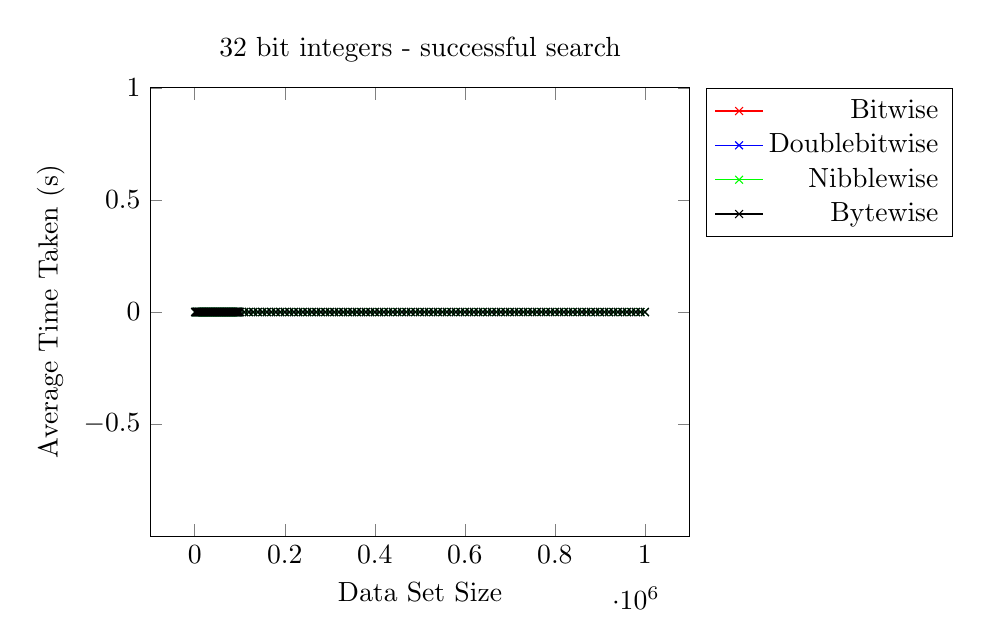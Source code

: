 \begin{tikzpicture}
\begin{axis}[
legend style={
        cells={anchor=east},
            legend pos=outer north east,
},
xlabel=Data Set Size,
ylabel=Average Time Taken (s),
title=32 bit integers - successful search]
\addplot[color=red,mark=x] coordinates {
(1000,0.0)
(2000,0.0)
(3000,0.0)
(4000,0.0)
(5000,0.0)
(6000,0.0)
(7000,0.0)
(8000,0.0)
(9000,0.0)
(10000,0.0)
(11000,0.0)
(12000,0.0)
(13000,0.0)
(14000,0.0)
(15000,0.0)
(16000,0.0)
(17000,0.0)
(18000,0.0)
(19000,0.0)
(20000,0.0)
(21000,0.0)
(22000,0.0)
(23000,0.0)
(24000,0.0)
(25000,0.0)
(26000,0.0)
(27000,0.0)
(28000,0.0)
(29000,0.0)
(30000,0.0)
(31000,0.0)
(32000,0.0)
(33000,0.0)
(34000,0.0)
(35000,0.0)
(36000,0.0)
(37000,0.0)
(38000,0.0)
(39000,0.0)
(40000,0.0)
(41000,0.0)
(42000,0.0)
(43000,0.0)
(44000,0.0)
(45000,0.0)
(46000,0.0)
(47000,0.0)
(48000,0.0)
(49000,0.0)
(50000,0.0)
(51000,0.0)
(52000,0.0)
(53000,0.0)
(54000,0.0)
(55000,0.0)
(56000,0.0)
(57000,0.0)
(58000,0.0)
(59000,0.0)
(60000,0.0)
(61000,0.0)
(62000,0.0)
(63000,0.0)
(64000,0.0)
(65000,0.0)
(66000,0.0)
(67000,0.0)
(68000,0.0)
(69000,0.0)
(70000,0.0)
(71000,0.0)
(72000,0.0)
(73000,0.0)
(74000,0.0)
(75000,0.0)
(76000,0.0)
(77000,0.0)
(78000,0.0)
(79000,0.0)
(80000,0.0)
(81000,0.0)
(82000,0.0)
(83000,0.0)
(84000,0.0)
(85000,0.0)
(86000,0.0)
(87000,0.0)
(88000,0.0)
(89000,0.0)
(90000,0.0)
(91000,0.0)
(92000,0.0)
(93000,0.0)
(94000,0.0)
(95000,0.0)
(96000,0.0)
(97000,0.0)
(98000,0.0)
(99000,0.0)
(100000,0.0)
(110000,0.0)
(120000,0.0)
(130000,0.0)
(140000,0.0)
(150000,0.0)
(160000,0.0)
(170000,0.0)
(180000,0.0)
(190000,0.0)
(200000,0.0)
(210000,0.0)
(220000,0.0)
(230000,0.0)
(240000,0.0)
(250000,0.0)
(260000,0.0)
(270000,0.0)
(280000,0.0)
(290000,0.0)
(300000,0.0)
(310000,0.0)
(320000,0.0)
(330000,0.0)
(340000,0.0)
(350000,0.0)
(360000,0.0)
(370000,0.0)
(380000,0.0)
(390000,0.0)
(400000,0.0)
(410000,0.0)
(420000,0.0)
(430000,0.0)
(440000,0.0)
(450000,0.0)
(460000,0.0)
(470000,0.0)
(480000,0.0)
(490000,0.0)
(500000,0.0)
(510000,0.0)
(520000,0.0)
(530000,0.0)
(540000,0.0)
(550000,0.0)
(560000,0.0)
(570000,0.0)
(580000,0.0)
(590000,0.0)
(600000,0.0)
(610000,0.0)
(620000,0.0)
(630000,0.0)
(640000,0.0)
(650000,0.0)
(660000,0.0)
(670000,0.0)
(680000,0.0)
(690000,0.0)
(700000,0.0)
(710000,0.0)
(720000,0.0)
(730000,0.0)
(740000,0.0)
(750000,0.0)
(760000,0.0)
(770000,0.0)
(780000,0.0)
(790000,0.0)
(800000,0.0)
(810000,0.0)
(820000,0.0)
(830000,0.0)
(840000,0.0)
(850000,0.0)
(860000,0.0)
(870000,0.0)
(880000,0.0)
(890000,0.0)
(900000,0.0)
(910000,0.0)
(920000,0.0)
(930000,0.0)
(940000,0.0)
(950000,0.0)
(960000,0.0)
(970000,0.0)
(980000,0.0)
(990000,0.0)
(1000000,0.0)
};
\addlegendentry{Bitwise}
\addplot[color=blue,mark=x] coordinates {
(1000,0.0)
(2000,0.0)
(3000,0.0)
(4000,0.0)
(5000,0.0)
(6000,0.0)
(7000,0.0)
(8000,0.0)
(9000,0.0)
(10000,0.0)
(11000,0.0)
(12000,0.0)
(13000,0.0)
(14000,0.0)
(15000,0.0)
(16000,0.0)
(17000,0.0)
(18000,0.0)
(19000,0.0)
(20000,0.0)
(21000,0.0)
(22000,0.0)
(23000,0.0)
(24000,0.0)
(25000,0.0)
(26000,0.0)
(27000,0.0)
(28000,0.0)
(29000,0.0)
(30000,0.0)
(31000,0.0)
(32000,0.0)
(33000,0.0)
(34000,0.0)
(35000,0.0)
(36000,0.0)
(37000,0.0)
(38000,0.0)
(39000,0.0)
(40000,0.0)
(41000,0.0)
(42000,0.0)
(43000,0.0)
(44000,0.0)
(45000,0.0)
(46000,0.0)
(47000,0.0)
(48000,0.0)
(49000,0.0)
(50000,0.0)
(51000,0.0)
(52000,0.0)
(53000,0.0)
(54000,0.0)
(55000,0.0)
(56000,0.0)
(57000,0.0)
(58000,0.0)
(59000,0.0)
(60000,0.0)
(61000,0.0)
(62000,0.0)
(63000,0.0)
(64000,0.0)
(65000,0.0)
(66000,0.0)
(67000,0.0)
(68000,0.0)
(69000,0.0)
(70000,0.0)
(71000,0.0)
(72000,0.0)
(73000,0.0)
(74000,0.0)
(75000,0.0)
(76000,0.0)
(77000,0.0)
(78000,0.0)
(79000,0.0)
(80000,0.0)
(81000,0.0)
(82000,0.0)
(83000,0.0)
(84000,0.0)
(85000,0.0)
(86000,0.0)
(87000,0.0)
(88000,0.0)
(89000,0.0)
(90000,0.0)
(91000,0.0)
(92000,0.0)
(93000,0.0)
(94000,0.0)
(95000,0.0)
(96000,0.0)
(97000,0.0)
(98000,0.0)
(99000,0.0)
(100000,0.0)
(110000,0.0)
(120000,0.0)
(130000,0.0)
(140000,0.0)
(150000,0.0)
(160000,0.0)
(170000,0.0)
(180000,0.0)
(190000,0.0)
(200000,0.0)
(210000,0.0)
(220000,0.0)
(230000,0.0)
(240000,0.0)
(250000,0.0)
(260000,0.0)
(270000,0.0)
(280000,0.0)
(290000,0.0)
(300000,0.0)
(310000,0.0)
(320000,0.0)
(330000,0.0)
(340000,0.0)
(350000,0.0)
(360000,0.0)
(370000,0.0)
(380000,0.0)
(390000,0.0)
(400000,0.0)
(410000,0.0)
(420000,0.0)
(430000,0.0)
(440000,0.0)
(450000,0.0)
(460000,0.0)
(470000,0.0)
(480000,0.0)
(490000,0.0)
(500000,0.0)
(510000,0.0)
(520000,0.0)
(530000,0.0)
(540000,0.0)
(550000,0.0)
(560000,0.0)
(570000,0.0)
(580000,0.0)
(590000,0.0)
(600000,0.0)
(610000,0.0)
(620000,0.0)
(630000,0.0)
(640000,0.0)
(650000,0.0)
(660000,0.0)
(670000,0.0)
(680000,0.0)
(690000,0.0)
(700000,0.0)
(710000,0.0)
(720000,0.0)
(730000,0.0)
(740000,0.0)
(750000,0.0)
(760000,0.0)
(770000,0.0)
(780000,0.0)
(790000,0.0)
(800000,0.0)
(810000,0.0)
(820000,0.0)
(830000,0.0)
(840000,0.0)
(850000,0.0)
(860000,0.0)
(870000,0.0)
(880000,0.0)
(890000,0.0)
(900000,0.0)
(910000,0.0)
(920000,0.0)
(930000,0.0)
(940000,0.0)
(950000,0.0)
(960000,0.0)
(970000,0.0)
(980000,0.0)
(990000,0.0)
(1000000,0.0)
};
\addlegendentry{Doublebitwise}
\addplot[color=green,mark=x] coordinates {
(1000,0.0)
(2000,0.0)
(3000,0.0)
(4000,0.0)
(5000,0.0)
(6000,0.0)
(7000,0.0)
(8000,0.0)
(9000,0.0)
(10000,0.0)
(11000,0.0)
(12000,0.0)
(13000,0.0)
(14000,0.0)
(15000,0.0)
(16000,0.0)
(17000,0.0)
(18000,0.0)
(19000,0.0)
(20000,0.0)
(21000,0.0)
(22000,0.0)
(23000,0.0)
(24000,0.0)
(25000,0.0)
(26000,0.0)
(27000,0.0)
(28000,0.0)
(29000,0.0)
(30000,0.0)
(31000,0.0)
(32000,0.0)
(33000,0.0)
(34000,0.0)
(35000,0.0)
(36000,0.0)
(37000,0.0)
(38000,0.0)
(39000,0.0)
(40000,0.0)
(41000,0.0)
(42000,0.0)
(43000,0.0)
(44000,0.0)
(45000,0.0)
(46000,0.0)
(47000,0.0)
(48000,0.0)
(49000,0.0)
(50000,0.0)
(51000,0.0)
(52000,0.0)
(53000,0.0)
(54000,0.0)
(55000,0.0)
(56000,0.0)
(57000,0.0)
(58000,0.0)
(59000,0.0)
(60000,0.0)
(61000,0.0)
(62000,0.0)
(63000,0.0)
(64000,0.0)
(65000,0.0)
(66000,0.0)
(67000,0.0)
(68000,0.0)
(69000,0.0)
(70000,0.0)
(71000,0.0)
(72000,0.0)
(73000,0.0)
(74000,0.0)
(75000,0.0)
(76000,0.0)
(77000,0.0)
(78000,0.0)
(79000,0.0)
(80000,0.0)
(81000,0.0)
(82000,0.0)
(83000,0.0)
(84000,0.0)
(85000,0.0)
(86000,0.0)
(87000,0.0)
(88000,0.0)
(89000,0.0)
(90000,0.0)
(91000,0.0)
(92000,0.0)
(93000,0.0)
(94000,0.0)
(95000,0.0)
(96000,0.0)
(97000,0.0)
(98000,0.0)
(99000,0.0)
(100000,0.0)
(110000,0.0)
(120000,0.0)
(130000,0.0)
(140000,0.0)
(150000,0.0)
(160000,0.0)
(170000,0.0)
(180000,0.0)
(190000,0.0)
(200000,0.0)
(210000,0.0)
(220000,0.0)
(230000,0.0)
(240000,0.0)
(250000,0.0)
(260000,0.0)
(270000,0.0)
(280000,0.0)
(290000,0.0)
(300000,0.0)
(310000,0.0)
(320000,0.0)
(330000,0.0)
(340000,0.0)
(350000,0.0)
(360000,0.0)
(370000,0.0)
(380000,0.0)
(390000,0.0)
(400000,0.0)
(410000,0.0)
(420000,0.0)
(430000,0.0)
(440000,0.0)
(450000,0.0)
(460000,0.0)
(470000,0.0)
(480000,0.0)
(490000,0.0)
(500000,0.0)
(510000,0.0)
(520000,0.0)
(530000,0.0)
(540000,0.0)
(550000,0.0)
(560000,0.0)
(570000,0.0)
(580000,0.0)
(590000,0.0)
(600000,0.0)
(610000,0.0)
(620000,0.0)
(630000,0.0)
(640000,0.0)
(650000,0.0)
(660000,0.0)
(670000,0.0)
(680000,0.0)
(690000,0.0)
(700000,0.0)
(710000,0.0)
(720000,0.0)
(730000,0.0)
(740000,0.0)
(750000,0.0)
(760000,0.0)
(770000,0.0)
(780000,0.0)
(790000,0.0)
(800000,0.0)
(810000,0.0)
(820000,0.0)
(830000,0.0)
(840000,0.0)
(850000,0.0)
(860000,0.0)
(870000,0.0)
(880000,0.0)
(890000,0.0)
(900000,0.0)
(910000,0.0)
(920000,0.0)
(930000,0.0)
(940000,0.0)
(950000,0.0)
(960000,0.0)
(970000,0.0)
(980000,0.0)
(990000,0.0)
(1000000,0.0)
};
\addlegendentry{Nibblewise}
\addplot[color=black,mark=x] coordinates {
(1000,0.0)
(2000,0.0)
(3000,0.0)
(4000,0.0)
(5000,0.0)
(6000,0.0)
(7000,0.0)
(8000,0.0)
(9000,0.0)
(10000,0.0)
(11000,0.0)
(12000,0.0)
(13000,0.0)
(14000,0.0)
(15000,0.0)
(16000,0.0)
(17000,0.0)
(18000,0.0)
(19000,0.0)
(20000,0.0)
(21000,0.0)
(22000,0.0)
(23000,0.0)
(24000,0.0)
(25000,0.0)
(26000,0.0)
(27000,0.0)
(28000,0.0)
(29000,0.0)
(30000,0.0)
(31000,0.0)
(32000,0.0)
(33000,0.0)
(34000,0.0)
(35000,0.0)
(36000,0.0)
(37000,0.0)
(38000,0.0)
(39000,0.0)
(40000,0.0)
(41000,0.0)
(42000,0.0)
(43000,0.0)
(44000,0.0)
(45000,0.0)
(46000,0.0)
(47000,0.0)
(48000,0.0)
(49000,0.0)
(50000,0.0)
(51000,0.0)
(52000,0.0)
(53000,0.0)
(54000,0.0)
(55000,0.0)
(56000,0.0)
(57000,0.0)
(58000,0.0)
(59000,0.0)
(60000,0.0)
(61000,0.0)
(62000,0.0)
(63000,0.0)
(64000,0.0)
(65000,0.0)
(66000,0.0)
(67000,0.0)
(68000,0.0)
(69000,0.0)
(70000,0.0)
(71000,0.0)
(72000,0.0)
(73000,0.0)
(74000,0.0)
(75000,0.0)
(76000,0.0)
(77000,0.0)
(78000,0.0)
(79000,0.0)
(80000,0.0)
(81000,0.0)
(82000,0.0)
(83000,0.0)
(84000,0.0)
(85000,0.0)
(86000,0.0)
(87000,0.0)
(88000,0.0)
(89000,0.0)
(90000,0.0)
(91000,0.0)
(92000,0.0)
(93000,0.0)
(94000,0.0)
(95000,0.0)
(96000,0.0)
(97000,0.0)
(98000,0.0)
(99000,0.0)
(100000,0.0)
(110000,0.0)
(120000,0.0)
(130000,0.0)
(140000,0.0)
(150000,0.0)
(160000,0.0)
(170000,0.0)
(180000,0.0)
(190000,0.0)
(200000,0.0)
(210000,0.0)
(220000,0.0)
(230000,0.0)
(240000,0.0)
(250000,0.0)
(260000,0.0)
(270000,0.0)
(280000,0.0)
(290000,0.0)
(300000,0.0)
(310000,0.0)
(320000,0.0)
(330000,0.0)
(340000,0.0)
(350000,0.0)
(360000,0.0)
(370000,0.0)
(380000,0.0)
(390000,0.0)
(400000,0.0)
(410000,0.0)
(420000,0.0)
(430000,0.0)
(440000,0.0)
(450000,0.0)
(460000,0.0)
(470000,0.0)
(480000,0.0)
(490000,0.0)
(500000,0.0)
(510000,0.0)
(520000,0.0)
(530000,0.0)
(540000,0.0)
(550000,0.0)
(560000,0.0)
(570000,0.0)
(580000,0.0)
(590000,0.0)
(600000,0.0)
(610000,0.0)
(620000,0.0)
(630000,0.0)
(640000,0.0)
(650000,0.0)
(660000,0.0)
(670000,0.0)
(680000,0.0)
(690000,0.0)
(700000,0.0)
(710000,0.0)
(720000,0.0)
(730000,0.0)
(740000,0.0)
(750000,0.0)
(760000,0.0)
(770000,0.0)
(780000,0.0)
(790000,0.0)
(800000,0.0)
(810000,0.0)
(820000,0.0)
(830000,0.0)
(840000,0.0)
(850000,0.0)
(860000,0.0)
(870000,0.0)
(880000,0.0)
(890000,0.0)
(900000,0.0)
(910000,0.0)
(920000,0.0)
(930000,0.0)
(940000,0.0)
(950000,0.0)
(960000,0.0)
(970000,0.0)
(980000,0.0)
(990000,0.0)
(1000000,0.0)
};
\addlegendentry{Bytewise}
\end{axis}
\end{tikzpicture}


